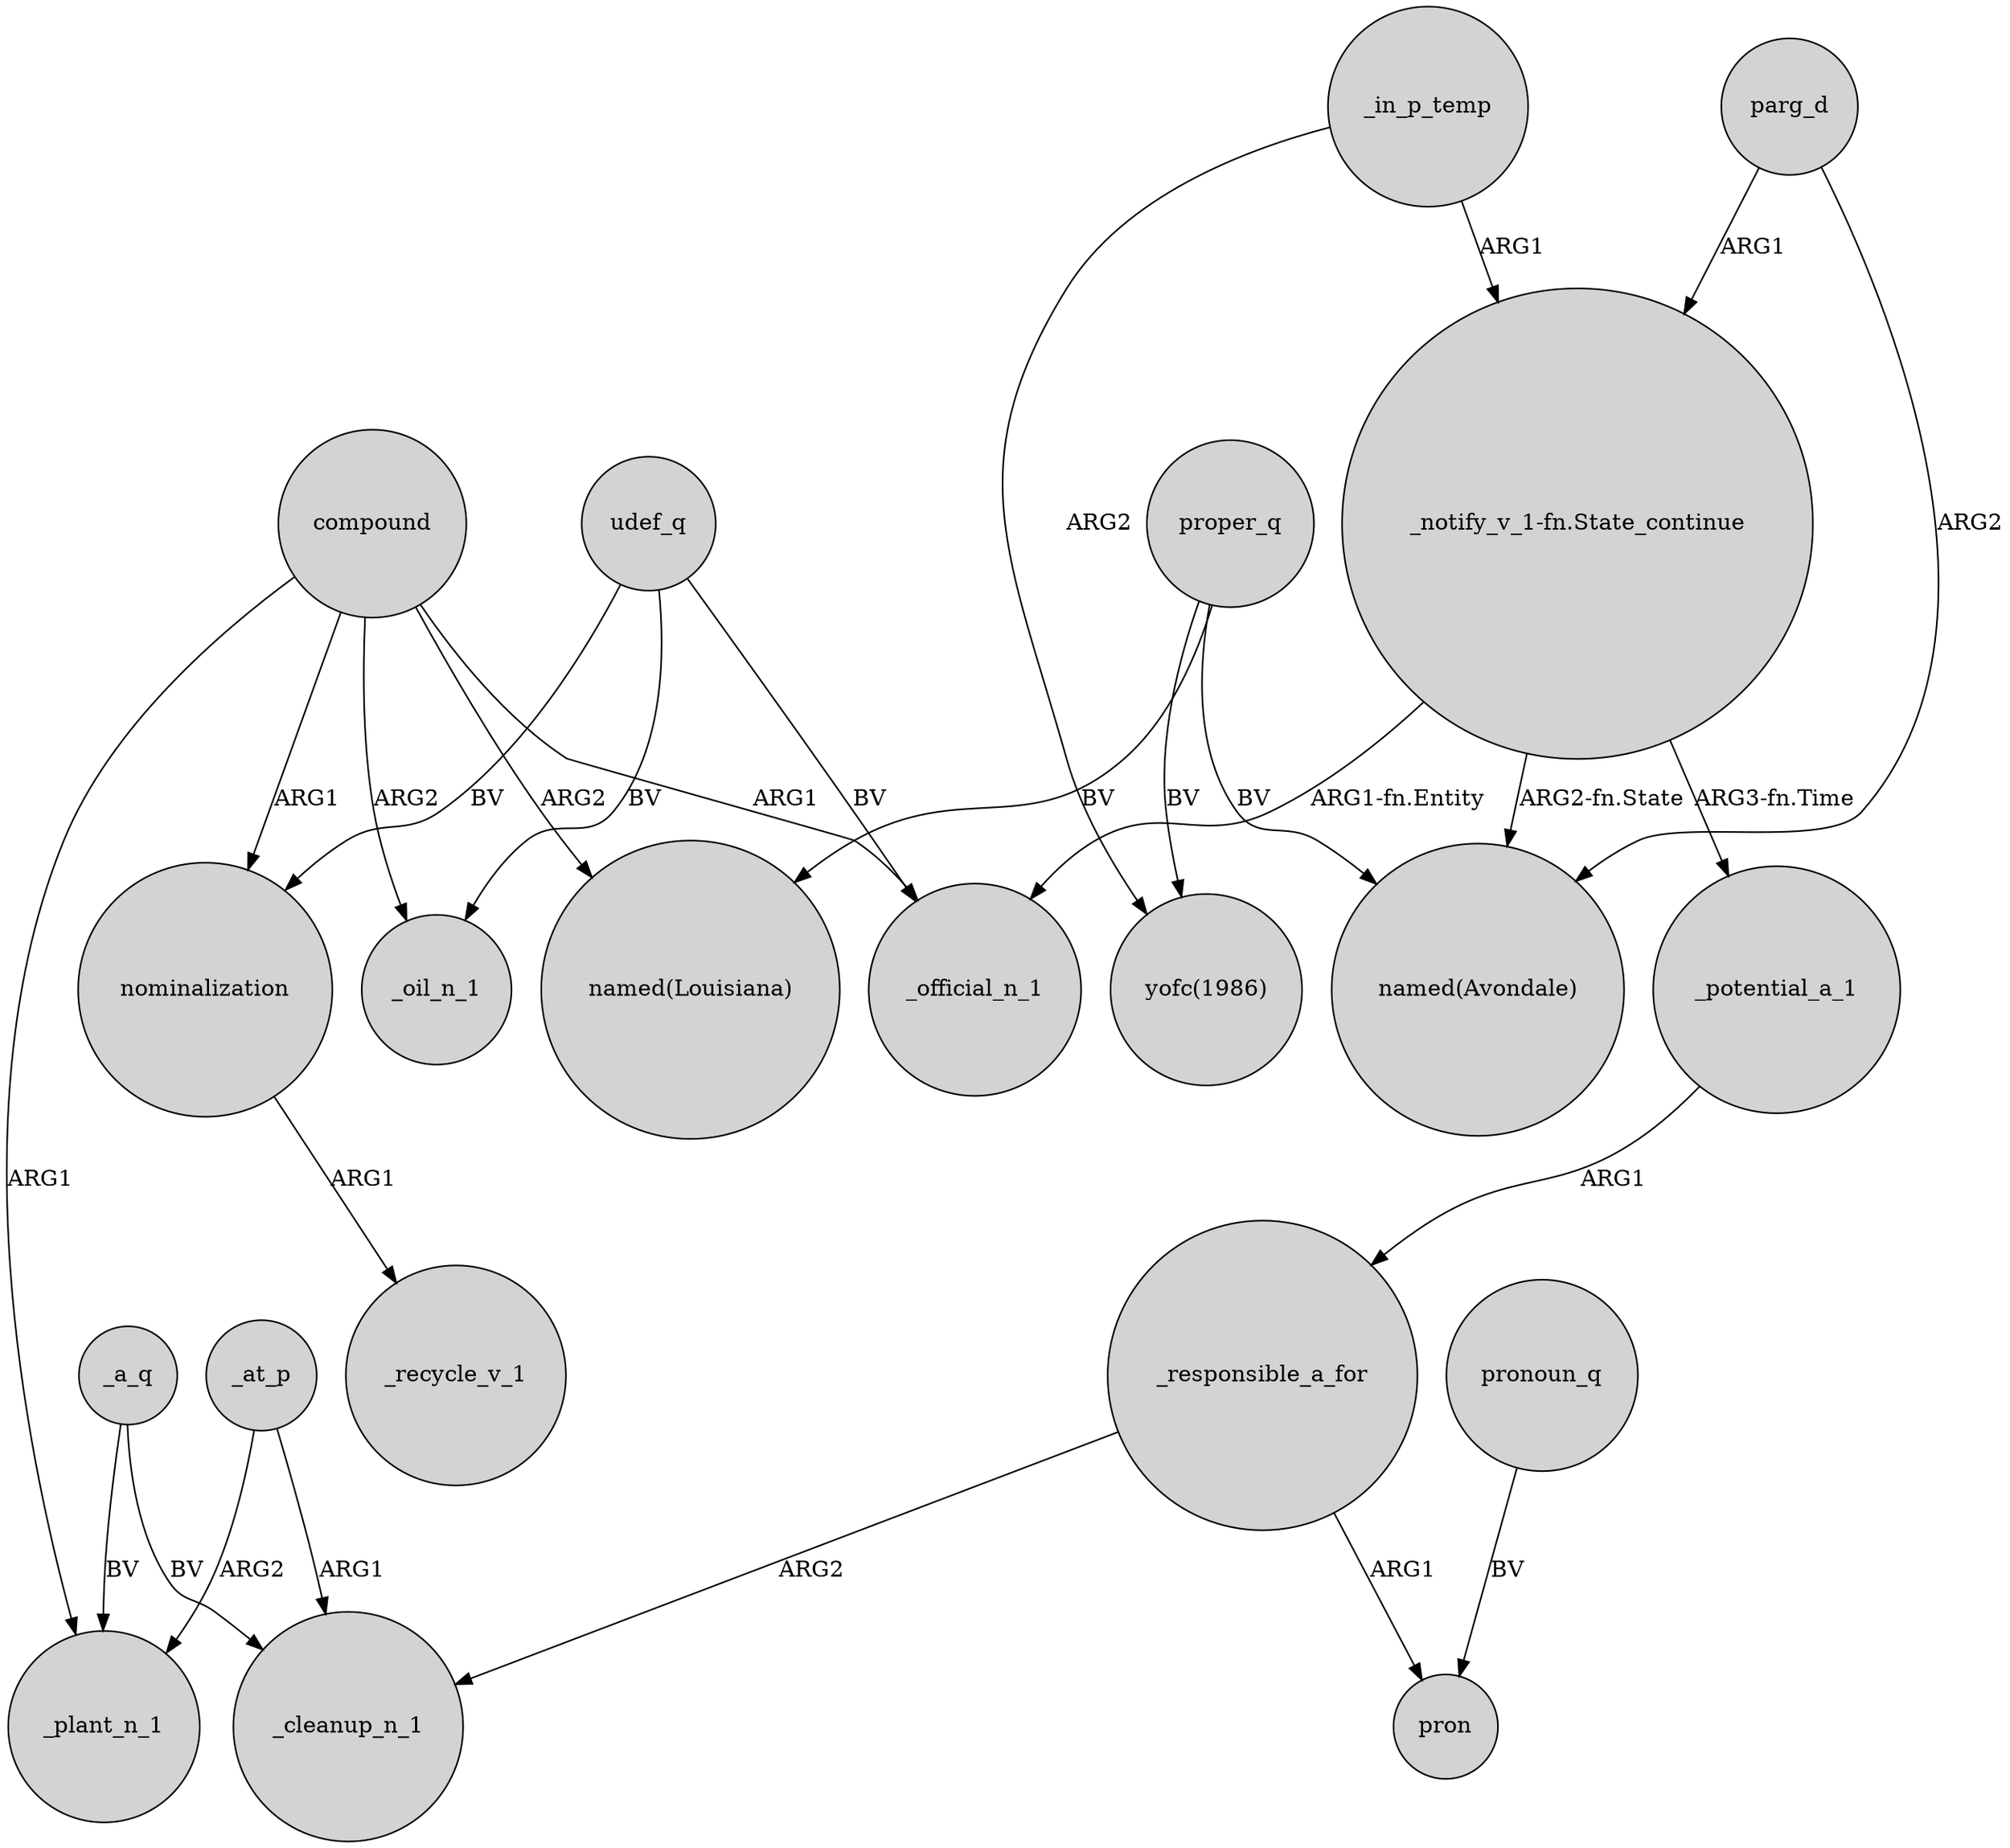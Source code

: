 digraph {
	node [shape=circle style=filled]
	"_notify_v_1-fn.State_continue" -> _potential_a_1 [label="ARG3-fn.Time"]
	proper_q -> "yofc(1986)" [label=BV]
	_in_p_temp -> "yofc(1986)" [label=ARG2]
	udef_q -> _oil_n_1 [label=BV]
	_a_q -> _plant_n_1 [label=BV]
	udef_q -> nominalization [label=BV]
	proper_q -> "named(Louisiana)" [label=BV]
	compound -> "named(Louisiana)" [label=ARG2]
	nominalization -> _recycle_v_1 [label=ARG1]
	_a_q -> _cleanup_n_1 [label=BV]
	_at_p -> _plant_n_1 [label=ARG2]
	pronoun_q -> pron [label=BV]
	compound -> nominalization [label=ARG1]
	_responsible_a_for -> pron [label=ARG1]
	"_notify_v_1-fn.State_continue" -> "named(Avondale)" [label="ARG2-fn.State"]
	compound -> _official_n_1 [label=ARG1]
	compound -> _oil_n_1 [label=ARG2]
	"_notify_v_1-fn.State_continue" -> _official_n_1 [label="ARG1-fn.Entity"]
	parg_d -> "named(Avondale)" [label=ARG2]
	proper_q -> "named(Avondale)" [label=BV]
	_potential_a_1 -> _responsible_a_for [label=ARG1]
	_in_p_temp -> "_notify_v_1-fn.State_continue" [label=ARG1]
	compound -> _plant_n_1 [label=ARG1]
	udef_q -> _official_n_1 [label=BV]
	parg_d -> "_notify_v_1-fn.State_continue" [label=ARG1]
	_at_p -> _cleanup_n_1 [label=ARG1]
	_responsible_a_for -> _cleanup_n_1 [label=ARG2]
}
